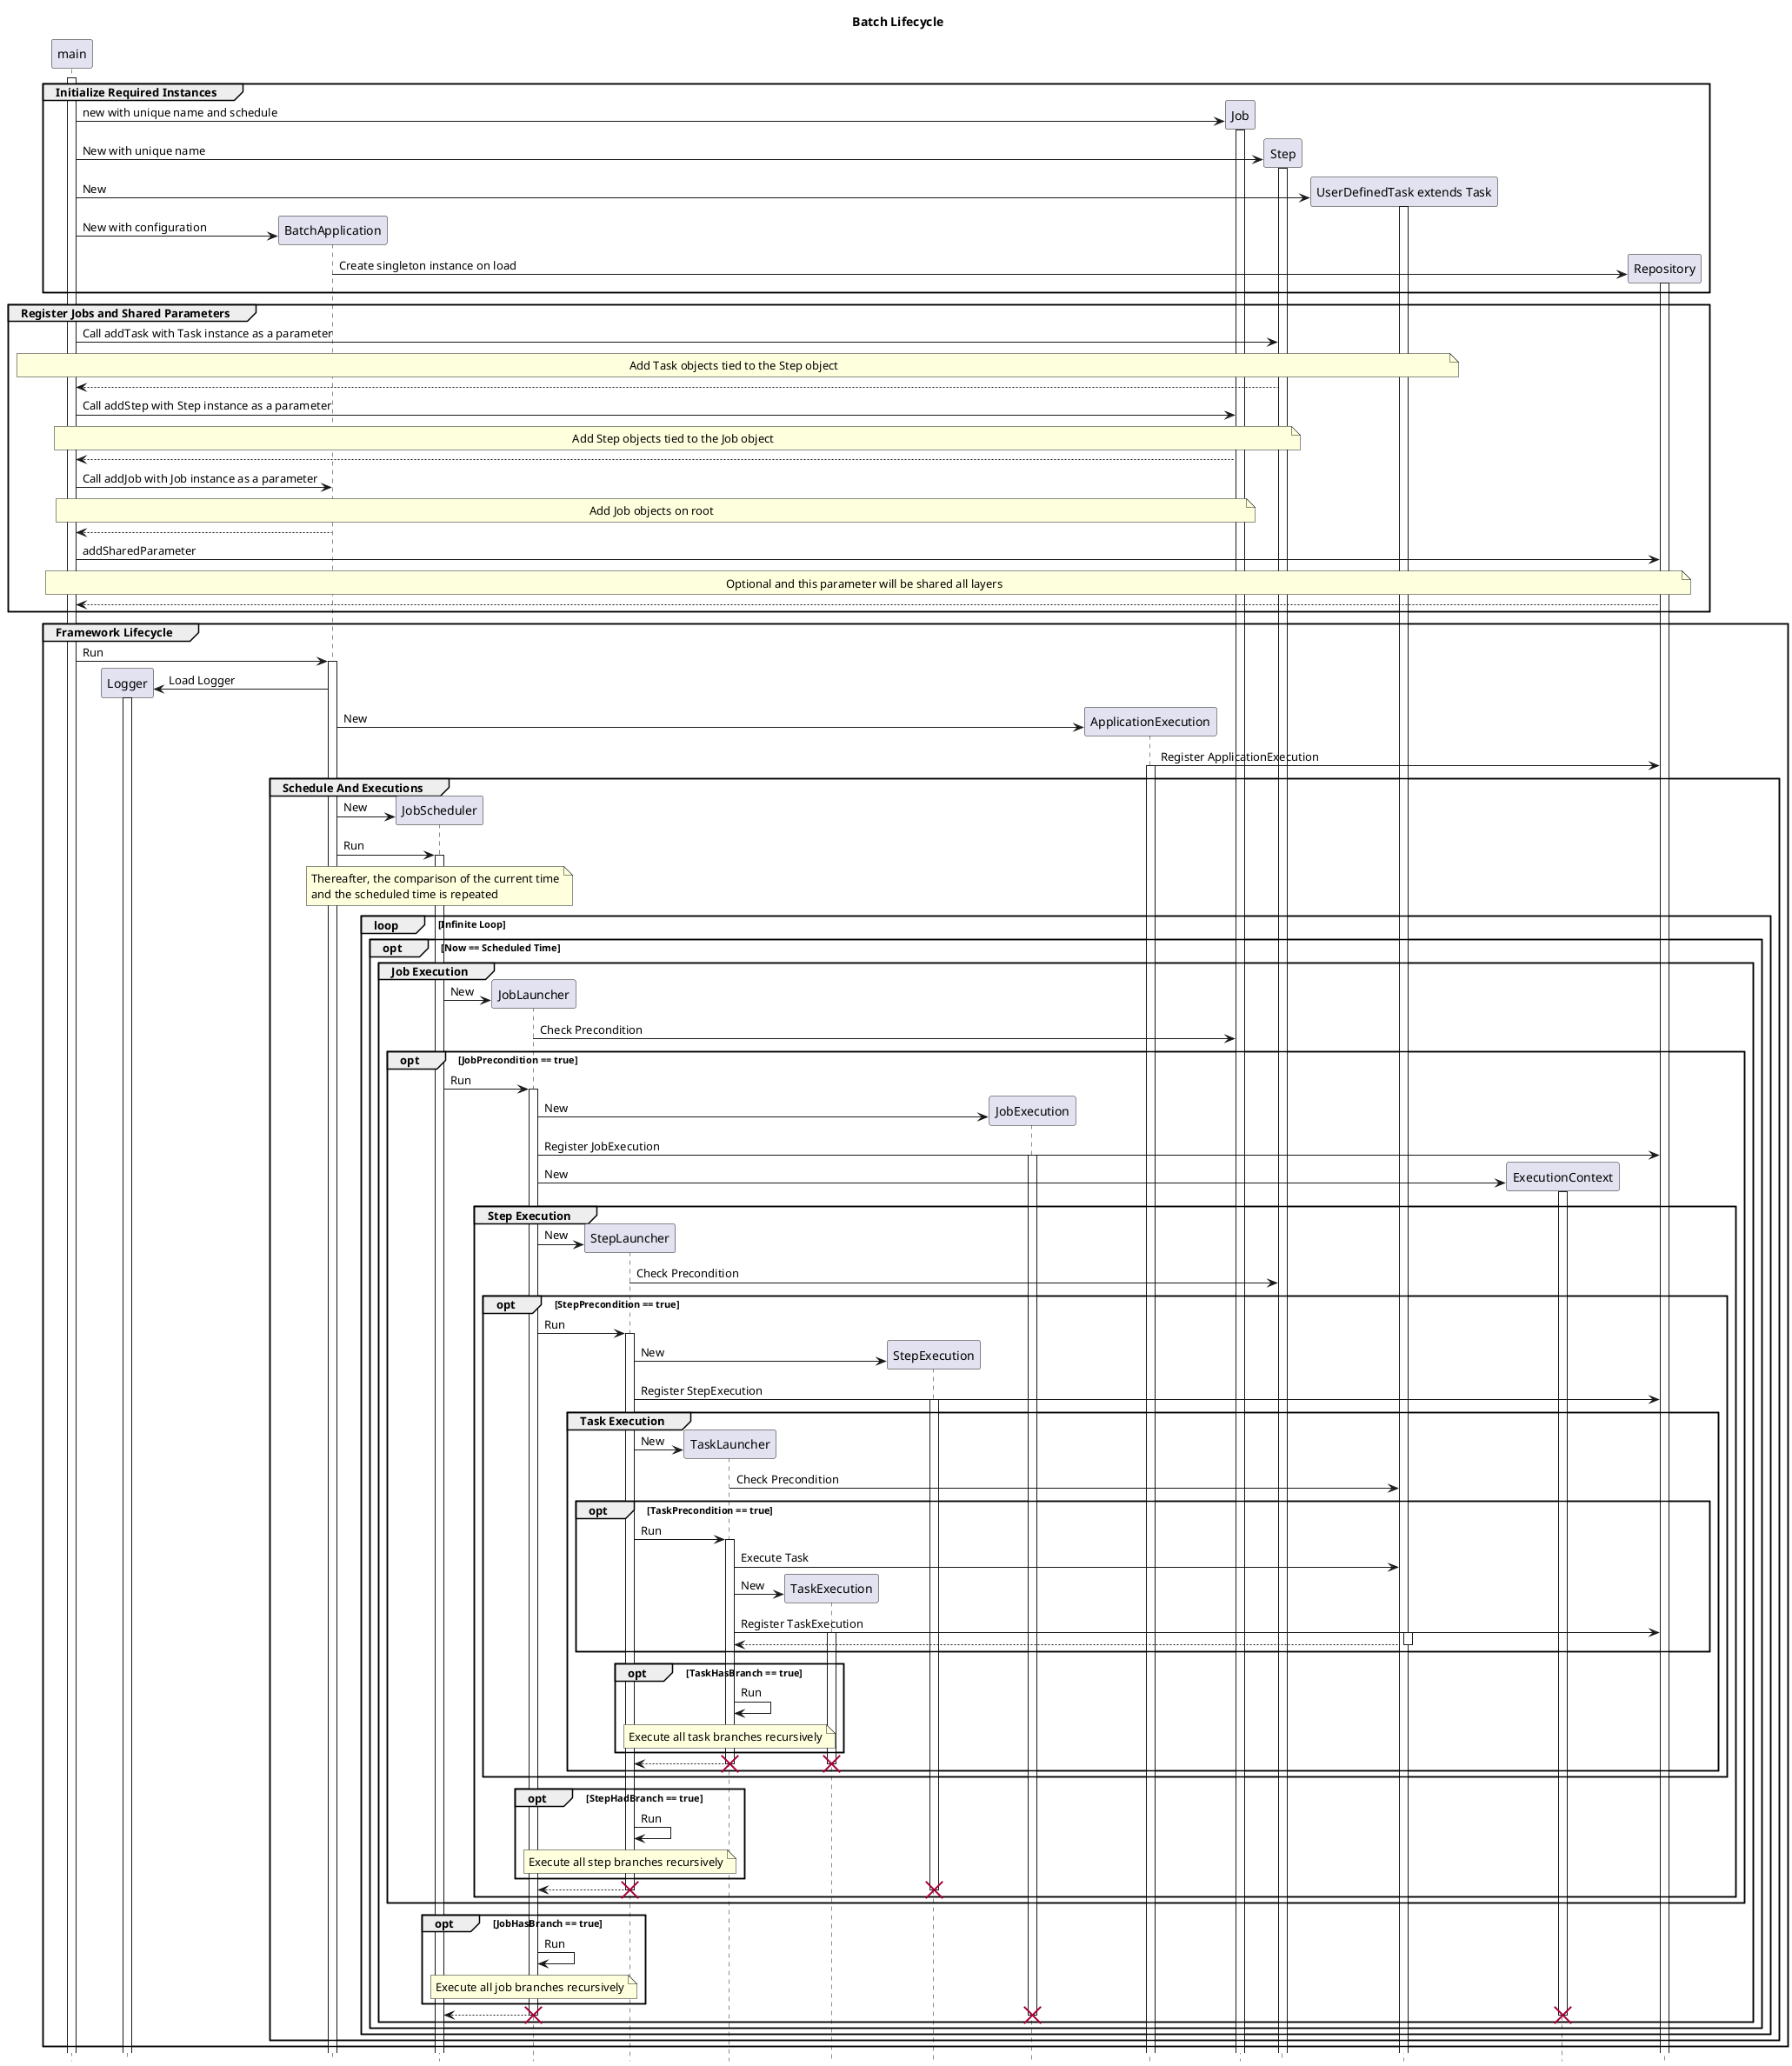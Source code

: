 @startuml Batch Lifecycle
title Batch Lifecycle

hide footbox
participant main
participant Logger
participant BatchApplication
participant JobScheduler
participant JobLauncher
participant StepLauncher
participant TaskLauncher
participant TaskExecution
participant StepExecution
participant JobExecution
participant ApplicationExecution
participant Job
participant Step
participant "UserDefinedTask extends Task" as Task
participant ExecutionContext
participant Repository

activate main

group Initialize Required Instances
    create Job
    main -> Job: new with unique name and schedule
    activate Job
    create Step
    main -> Step: New with unique name
    activate Step

    create Task
    main -> Task: New
    activate Task

    create BatchApplication
    main -> BatchApplication: New with configuration

    create Repository
    BatchApplication -> Repository: Create singleton instance on load
    activate Repository
end

group Register Jobs and Shared Parameters
    main -> Step: Call addTask with Task instance as a parameter
    note over main, Task: Add Task objects tied to the Step object
    main <-- Step

    main -> Job: Call addStep with Step instance as a parameter
    note over main, Step: Add Step objects tied to the Job object
    main <-- Job

    main -> BatchApplication: Call addJob with Job instance as a parameter
    note over main, Job: Add Job objects on root
    main <-- BatchApplication

    main -> Repository: addSharedParameter
    note over main, Repository: Optional and this parameter will be shared all layers
    main <-- Repository
end

group Framework Lifecycle
    main -> BatchApplication: Run
    activate BatchApplication

    create Logger
    BatchApplication -> Logger: Load Logger
    activate Logger

    create ApplicationExecution
    BatchApplication -> ApplicationExecution: New
    ApplicationExecution -> Repository: Register ApplicationExecution
    activate ApplicationExecution

    group Schedule And Executions
        create JobScheduler
        BatchApplication -> JobScheduler: New
        BatchApplication -> JobScheduler: Run
        activate JobScheduler

        note over JobScheduler
            Thereafter, the comparison of the current time
            and the scheduled time is repeated
        end note

        loop Infinite Loop
            opt Now == Scheduled Time
                group Job Execution
                    create JobLauncher
                    JobScheduler -> JobLauncher: New
                    JobLauncher -> Job: Check Precondition

                    opt JobPrecondition == true
                        JobScheduler -> JobLauncher: Run
                        activate JobLauncher

                        create JobExecution
                        JobLauncher -> JobExecution: New
                        JobLauncher -> Repository: Register JobExecution
                        activate JobExecution

                        create ExecutionContext
                        JobLauncher -> ExecutionContext: New
                        activate ExecutionContext

                        group Step Execution
                            create StepLauncher
                            JobLauncher -> StepLauncher: New
                            StepLauncher -> Step: Check Precondition

                            opt StepPrecondition == true
                                JobLauncher -> StepLauncher: Run
                                activate StepLauncher

                                create StepExecution
                                StepLauncher -> StepExecution: New
                                StepLauncher -> Repository: Register StepExecution
                                activate StepExecution

                                group Task Execution
                                    create TaskLauncher
                                    StepLauncher -> TaskLauncher: New
                                    TaskLauncher -> Task: Check Precondition

                                    opt TaskPrecondition == true
                                        StepLauncher -> TaskLauncher: Run
                                        activate TaskLauncher
                                        TaskLauncher -> Task: Execute Task

                                        create TaskExecution
                                        TaskLauncher -> TaskExecution: New
                                        TaskLauncher -> Repository: Register TaskExecution
                                        activate TaskExecution

                                        activate Task
                                        TaskLauncher <-- Task
                                        deactivate Task
                                    end

                                    opt TaskHasBranch == true
                                        TaskLauncher -> TaskLauncher: Run
                                        note over TaskLauncher: Execute all task branches recursively
                                    end

                                    StepLauncher <-- TaskLauncher
                                    deactivate TaskExecution
                                    destroy TaskExecution
                                    deactivate TaskLauncher
                                    destroy TaskLauncher
                                end
                            end

                            opt StepHadBranch == true
                                StepLauncher -> StepLauncher: Run
                                note over StepLauncher: Execute all step branches recursively
                            end

                            JobLauncher <-- StepLauncher
                            deactivate StepExecution
                            destroy StepExecution
                            deactivate StepLauncher
                            destroy StepLauncher
                        end
                    end

                    opt JobHasBranch == true
                        JobLauncher -> JobLauncher: Run
                        note over JobLauncher: Execute all job branches recursively
                    end

                    JobScheduler <-- JobLauncher
                    deactivate JobExecution
                    destroy JobExecution
                    deactivate ExecutionContext
                    destroy ExecutionContext
                    deactivate JobLauncher
                    destroy JobLauncher
                end
            end
        end
    end
end
@enduml
